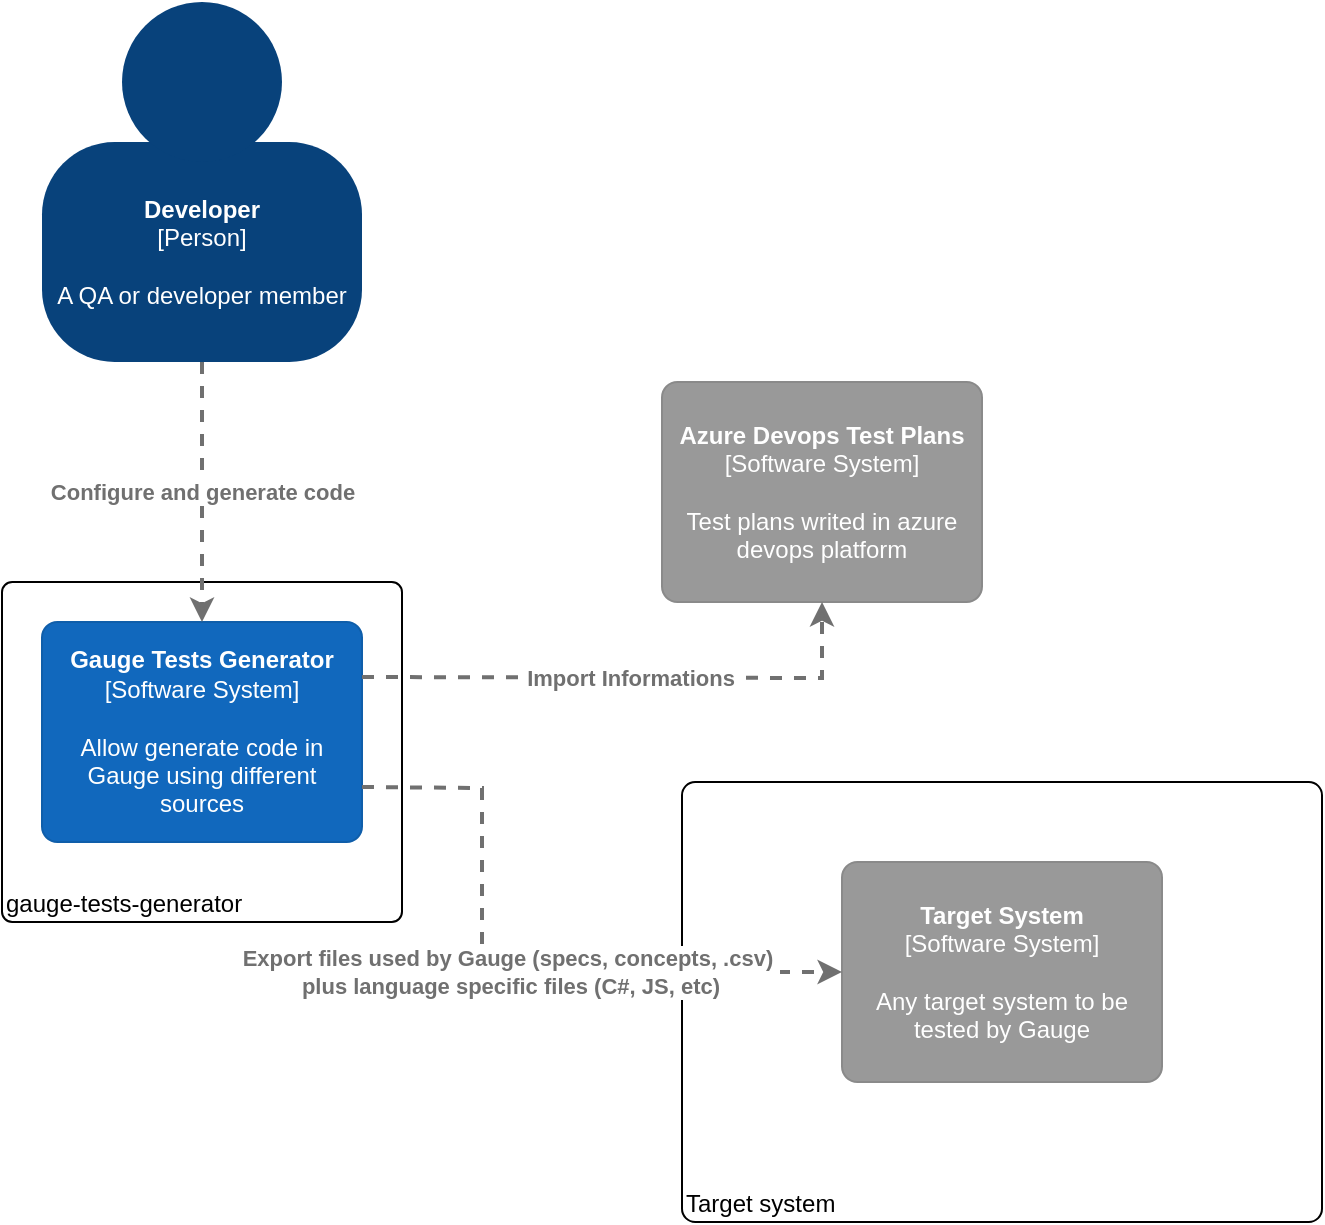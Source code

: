 <mxfile version="13.3.9" type="device" pages="3"><diagram id="hDyEOTjeybB2HIIGhRAr" name="System Context"><mxGraphModel dx="1278" dy="499" grid="1" gridSize="10" guides="1" tooltips="1" connect="1" arrows="1" fold="1" page="1" pageScale="1" pageWidth="827" pageHeight="1169" math="0" shadow="0"><root><mxCell id="0"/><mxCell id="1" parent="0"/><object label="&lt;div style=&quot;text-align: left&quot;&gt;gauge-tests-generator&lt;/div&gt;" placeholders="1" c4Name="name" c4Type="ExecutionEnvironment" c4Application="applicationAndVersion" id="KsjIWuBIRv4Vvost7LFg-5"><mxCell style="rounded=1;whiteSpace=wrap;html=1;labelBackgroundColor=none;fillColor=#ffffff;fontColor=#000000;align=left;arcSize=3;strokeColor=#000000;verticalAlign=bottom;" parent="1" vertex="1"><mxGeometry x="60" y="300" width="200" height="170" as="geometry"/><C4ExecutionEnvironment as="c4"/></mxCell></object><mxCell id="KsjIWuBIRv4Vvost7LFg-1" value="" style="group;rounded=0;labelBackgroundColor=none;fillColor=none;fontColor=#ffffff;align=center;html=1;" parent="1" vertex="1" connectable="0"><mxGeometry x="80" y="10" width="160" height="180" as="geometry"/><C4Person as="c4"/></mxCell><object label="&lt;b&gt;Developer&lt;/b&gt;&lt;br&gt;&lt;div&gt;[Person]&lt;/div&gt;&lt;div&gt;&lt;br&gt;&lt;/div&gt;&lt;div&gt;A QA or developer member&lt;/div&gt;" placeholders="1" c4Name="name" c4Type="body" c4Description="Description" id="KsjIWuBIRv4Vvost7LFg-2"><mxCell style="rounded=1;whiteSpace=wrap;html=1;labelBackgroundColor=none;fillColor=#08427b;fontColor=#ffffff;align=center;arcSize=33;strokeColor=3c7fc0;" parent="KsjIWuBIRv4Vvost7LFg-1" vertex="1"><mxGeometry y="70" width="160" height="110" as="geometry"/><C4Person as="c4"/></mxCell></object><mxCell id="KsjIWuBIRv4Vvost7LFg-3" value="" style="ellipse;whiteSpace=wrap;html=1;aspect=fixed;rounded=0;labelBackgroundColor=none;fillColor=#08427b;fontSize=12;fontColor=#ffffff;align=center;strokeColor=3c7fc0;" parent="KsjIWuBIRv4Vvost7LFg-1" vertex="1"><mxGeometry x="40" width="80" height="80" as="geometry"/><C4Person as="c4"/></mxCell><object label="&lt;b&gt;Gauge Tests Generator&lt;/b&gt;&lt;div&gt;[Software System]&lt;/div&gt;&lt;div&gt;&lt;br&gt;&lt;/div&gt;&lt;div&gt;Allow generate code in Gauge using different sources&lt;/div&gt;" placeholders="1" c4Name="name" c4Type="SoftwareSystem" c4Description="Description" link="data:page/id,WhW8HDQHXp4YxPPkKJjJ" id="KsjIWuBIRv4Vvost7LFg-4"><mxCell style="rounded=1;whiteSpace=wrap;html=1;labelBackgroundColor=none;fillColor=#1168bd;fontColor=#ffffff;align=center;arcSize=7;strokeColor=#0f5eaa;" parent="1" vertex="1"><mxGeometry x="80" y="320" width="160" height="110" as="geometry"/><C4SoftwareSystem as="c4"/></mxCell></object><object label="&lt;b&gt;Azure Devops Test Plans&lt;/b&gt;&lt;div&gt;[Software System]&lt;/div&gt;&lt;div&gt;&lt;br&gt;&lt;/div&gt;&lt;div&gt;Test plans writed in azure devops platform&lt;/div&gt;" placeholders="1" c4Name="name" c4Type="SoftwareSystemDependency" c4Description="Description" id="KsjIWuBIRv4Vvost7LFg-6"><mxCell style="rounded=1;whiteSpace=wrap;html=1;labelBackgroundColor=none;fillColor=#999999;fontColor=#ffffff;align=center;arcSize=7;strokeColor=#8a8a8a;" parent="1" vertex="1"><mxGeometry x="390" y="200" width="160" height="110" as="geometry"/><C4SoftwareSystemDependency as="c4"/></mxCell></object><object label="&lt;div style=&quot;text-align: left&quot;&gt;&lt;div style=&quot;text-align: center&quot;&gt;&lt;b&gt;Import Informations&lt;/b&gt;&lt;/div&gt;&lt;/div&gt;" c4Type="Relationship" c4Description="Description" c4Technology="technology" id="KsjIWuBIRv4Vvost7LFg-8"><mxCell style="edgeStyle=none;rounded=0;html=1;entryX=0.5;entryY=1;jettySize=auto;orthogonalLoop=1;strokeColor=#707070;strokeWidth=2;fontColor=#707070;jumpStyle=none;dashed=1;exitX=1;exitY=0.25;exitDx=0;exitDy=0;entryDx=0;entryDy=0;" parent="1" source="KsjIWuBIRv4Vvost7LFg-4" target="KsjIWuBIRv4Vvost7LFg-6" edge="1"><mxGeometry width="160" relative="1" as="geometry"><mxPoint x="330" y="360" as="sourcePoint"/><mxPoint x="490" y="360" as="targetPoint"/><Array as="points"><mxPoint x="470" y="348"/></Array></mxGeometry><C4Relationship as="c4"/></mxCell></object><object label="&lt;div style=&quot;text-align: left&quot;&gt;&lt;div style=&quot;text-align: center&quot;&gt;&lt;b&gt;Configure and generate code&lt;/b&gt;&lt;/div&gt;&lt;/div&gt;" c4Type="Relationship" c4Description="Description" c4Technology="technology" id="KsjIWuBIRv4Vvost7LFg-9"><mxCell style="edgeStyle=none;rounded=0;html=1;entryX=0.5;entryY=0;jettySize=auto;orthogonalLoop=1;strokeColor=#707070;strokeWidth=2;fontColor=#707070;jumpStyle=none;dashed=1;exitX=0.5;exitY=1;exitDx=0;exitDy=0;entryDx=0;entryDy=0;" parent="1" source="KsjIWuBIRv4Vvost7LFg-2" target="KsjIWuBIRv4Vvost7LFg-4" edge="1"><mxGeometry width="160" relative="1" as="geometry"><mxPoint x="330" y="260" as="sourcePoint"/><mxPoint x="490" y="260" as="targetPoint"/></mxGeometry><C4Relationship as="c4"/></mxCell></object><object label="&lt;div style=&quot;text-align: left&quot;&gt;Target system&lt;/div&gt;" placeholders="1" c4Name="name" c4Type="ExecutionEnvironment" c4Application="applicationAndVersion" id="KsjIWuBIRv4Vvost7LFg-10"><mxCell style="rounded=1;whiteSpace=wrap;html=1;labelBackgroundColor=none;fillColor=#ffffff;fontColor=#000000;align=left;arcSize=3;strokeColor=#000000;verticalAlign=bottom;" parent="1" vertex="1"><mxGeometry x="400" y="400" width="320" height="220" as="geometry"/><C4ExecutionEnvironment as="c4"/></mxCell></object><object label="&lt;b&gt;Target System&lt;/b&gt;&lt;div&gt;[Software System]&lt;/div&gt;&lt;div&gt;&lt;br&gt;&lt;/div&gt;&lt;div&gt;Any target system to be tested by Gauge&lt;/div&gt;" placeholders="1" c4Name="name" c4Type="SoftwareSystemDependency" c4Description="Description" id="KsjIWuBIRv4Vvost7LFg-11"><mxCell style="rounded=1;whiteSpace=wrap;html=1;labelBackgroundColor=none;fillColor=#999999;fontColor=#ffffff;align=center;arcSize=7;strokeColor=#8a8a8a;" parent="1" vertex="1"><mxGeometry x="480" y="440" width="160" height="110" as="geometry"/><C4SoftwareSystemDependency as="c4"/></mxCell></object><object label="&lt;div style=&quot;text-align: left&quot;&gt;&lt;div style=&quot;text-align: center&quot;&gt;&lt;b&gt;Export files used by Gauge (specs, concepts, .csv)&amp;nbsp;&lt;/b&gt;&lt;/div&gt;&lt;div style=&quot;text-align: center&quot;&gt;&lt;b&gt;plus language specific files (C#, JS, etc)&lt;/b&gt;&lt;/div&gt;&lt;/div&gt;" c4Type="Relationship" c4Description="Description" c4Technology="technology" id="KsjIWuBIRv4Vvost7LFg-12"><mxCell style="edgeStyle=none;rounded=0;html=1;entryX=0;entryY=0.5;jettySize=auto;orthogonalLoop=1;strokeColor=#707070;strokeWidth=2;fontColor=#707070;jumpStyle=none;dashed=1;exitX=1;exitY=0.75;exitDx=0;exitDy=0;entryDx=0;entryDy=0;" parent="1" source="KsjIWuBIRv4Vvost7LFg-4" target="KsjIWuBIRv4Vvost7LFg-11" edge="1"><mxGeometry width="160" relative="1" as="geometry"><mxPoint x="330" y="380" as="sourcePoint"/><mxPoint x="490" y="380" as="targetPoint"/><Array as="points"><mxPoint x="300" y="403"/><mxPoint x="300" y="495"/></Array></mxGeometry><C4Relationship as="c4"/></mxCell></object></root></mxGraphModel></diagram><diagram id="WhW8HDQHXp4YxPPkKJjJ" name="Container"><mxGraphModel dx="1278" dy="499" grid="1" gridSize="10" guides="1" tooltips="1" connect="1" arrows="1" fold="1" page="1" pageScale="1" pageWidth="827" pageHeight="1169" math="0" shadow="0"><root><mxCell id="qZZrY9e_Sf58IhuRVWQO-0"/><mxCell id="qZZrY9e_Sf58IhuRVWQO-1" parent="qZZrY9e_Sf58IhuRVWQO-0"/><object label="&lt;div style=&quot;text-align: left&quot;&gt;gauge-tests-generator&lt;/div&gt;" placeholders="1" c4Name="name" c4Type="ExecutionEnvironment" c4Application="applicationAndVersion" id="qZZrY9e_Sf58IhuRVWQO-2"><mxCell style="rounded=1;whiteSpace=wrap;html=1;labelBackgroundColor=none;fillColor=#ffffff;fontColor=#000000;align=left;arcSize=3;strokeColor=#000000;verticalAlign=bottom;" vertex="1" parent="qZZrY9e_Sf58IhuRVWQO-1"><mxGeometry x="20" y="300" width="570" height="370" as="geometry"/><C4ExecutionEnvironment as="c4"/></mxCell></object><mxCell id="qZZrY9e_Sf58IhuRVWQO-3" value="" style="group;rounded=0;labelBackgroundColor=none;fillColor=none;fontColor=#ffffff;align=center;html=1;" vertex="1" connectable="0" parent="qZZrY9e_Sf58IhuRVWQO-1"><mxGeometry x="254" y="20" width="160" height="180" as="geometry"/><C4Person as="c4"/></mxCell><object label="&lt;b&gt;Developer&lt;/b&gt;&lt;br&gt;&lt;div&gt;[Person]&lt;/div&gt;&lt;div&gt;&lt;br&gt;&lt;/div&gt;&lt;div&gt;A QA or developer member&lt;/div&gt;" placeholders="1" c4Name="name" c4Type="body" c4Description="Description" id="qZZrY9e_Sf58IhuRVWQO-4"><mxCell style="rounded=1;whiteSpace=wrap;html=1;labelBackgroundColor=none;fillColor=#08427b;fontColor=#ffffff;align=center;arcSize=33;strokeColor=3c7fc0;" vertex="1" parent="qZZrY9e_Sf58IhuRVWQO-3"><mxGeometry y="70" width="160" height="110" as="geometry"/><C4Person as="c4"/></mxCell></object><mxCell id="qZZrY9e_Sf58IhuRVWQO-5" value="" style="ellipse;whiteSpace=wrap;html=1;aspect=fixed;rounded=0;labelBackgroundColor=none;fillColor=#08427b;fontSize=12;fontColor=#ffffff;align=center;strokeColor=3c7fc0;" vertex="1" parent="qZZrY9e_Sf58IhuRVWQO-3"><mxGeometry x="40" width="80" height="80" as="geometry"/><C4Person as="c4"/></mxCell><object label="&lt;b&gt;Azure Devops Test Plans&lt;/b&gt;&lt;div&gt;[Software System]&lt;/div&gt;&lt;div&gt;&lt;br&gt;&lt;/div&gt;&lt;div&gt;Test plans writed in azure devops platform&lt;/div&gt;" placeholders="1" c4Name="name" c4Type="SoftwareSystemDependency" c4Description="Description" id="qZZrY9e_Sf58IhuRVWQO-6"><mxCell style="rounded=1;whiteSpace=wrap;html=1;labelBackgroundColor=none;fillColor=#999999;fontColor=#ffffff;align=center;arcSize=7;strokeColor=#8a8a8a;" vertex="1" parent="qZZrY9e_Sf58IhuRVWQO-1"><mxGeometry x="650.8" y="400" width="160" height="110" as="geometry"/><C4SoftwareSystemDependency as="c4"/></mxCell></object><object label="&lt;div style=&quot;text-align: left&quot;&gt;&lt;div style=&quot;text-align: center&quot;&gt;&lt;b&gt;Imports Informations&lt;/b&gt;&lt;/div&gt;&lt;/div&gt;" c4Type="Relationship" c4Description="Description" c4Technology="technology" id="qZZrY9e_Sf58IhuRVWQO-7"><mxCell style="edgeStyle=none;rounded=0;html=1;entryX=0.5;entryY=1;jettySize=auto;orthogonalLoop=1;strokeColor=#707070;strokeWidth=2;fontColor=#707070;jumpStyle=none;dashed=1;exitX=1;exitY=0.25;exitDx=0;exitDy=0;entryDx=0;entryDy=0;" edge="1" parent="qZZrY9e_Sf58IhuRVWQO-1" source="qZZrY9e_Sf58IhuRVWQO-14" target="qZZrY9e_Sf58IhuRVWQO-6"><mxGeometry width="160" relative="1" as="geometry"><mxPoint x="414.0" y="548.37" as="sourcePoint"/><mxPoint x="490.8" y="550" as="targetPoint"/><Array as="points"><mxPoint x="730.8" y="548"/></Array></mxGeometry><C4Relationship as="c4"/></mxCell></object><object label="&lt;div style=&quot;text-align: left&quot;&gt;&lt;div style=&quot;text-align: center&quot;&gt;&lt;b&gt;Configures and generates code&lt;/b&gt;&lt;/div&gt;&lt;/div&gt;" c4Type="Relationship" c4Description="Description" c4Technology="technology" id="qZZrY9e_Sf58IhuRVWQO-8"><mxCell style="edgeStyle=none;rounded=0;html=1;entryX=0.5;entryY=0;jettySize=auto;orthogonalLoop=1;strokeColor=#707070;strokeWidth=2;fontColor=#707070;jumpStyle=none;dashed=1;exitX=0.5;exitY=1;exitDx=0;exitDy=0;entryDx=0;entryDy=0;" edge="1" parent="qZZrY9e_Sf58IhuRVWQO-1" source="qZZrY9e_Sf58IhuRVWQO-4" target="qZZrY9e_Sf58IhuRVWQO-13"><mxGeometry width="160" relative="1" as="geometry"><mxPoint x="504" y="270" as="sourcePoint"/><mxPoint x="334" y="330" as="targetPoint"/></mxGeometry><C4Relationship as="c4"/></mxCell></object><object label="&lt;div style=&quot;text-align: left&quot;&gt;Target system&lt;/div&gt;" placeholders="1" c4Name="name" c4Type="ExecutionEnvironment" c4Application="applicationAndVersion" id="qZZrY9e_Sf58IhuRVWQO-9"><mxCell style="rounded=1;whiteSpace=wrap;html=1;labelBackgroundColor=none;fillColor=#ffffff;fontColor=#000000;align=left;arcSize=3;strokeColor=#000000;verticalAlign=bottom;" vertex="1" parent="qZZrY9e_Sf58IhuRVWQO-1"><mxGeometry x="610.8" y="600" width="210" height="150" as="geometry"/><C4ExecutionEnvironment as="c4"/></mxCell></object><object label="&lt;b&gt;Target System&lt;/b&gt;&lt;div&gt;[Software System]&lt;/div&gt;&lt;div&gt;&lt;br&gt;&lt;/div&gt;&lt;div&gt;Any target system to be tested by Gauge&lt;/div&gt;" placeholders="1" c4Name="name" c4Type="SoftwareSystemDependency" c4Description="Description" id="qZZrY9e_Sf58IhuRVWQO-10"><mxCell style="rounded=1;whiteSpace=wrap;html=1;labelBackgroundColor=none;fillColor=#999999;fontColor=#ffffff;align=center;arcSize=7;strokeColor=#8a8a8a;" vertex="1" parent="qZZrY9e_Sf58IhuRVWQO-1"><mxGeometry x="650.8" y="620" width="160" height="110" as="geometry"/><C4SoftwareSystemDependency as="c4"/></mxCell></object><object label="&lt;div style=&quot;text-align: left&quot;&gt;&lt;div style=&quot;text-align: center&quot;&gt;&lt;b&gt;Exports files used by Gauge (specs, concepts, .csv)&amp;nbsp;&lt;/b&gt;&lt;/div&gt;&lt;div style=&quot;text-align: center&quot;&gt;&lt;b&gt;plus language specific files (C#, JS, etc)&lt;/b&gt;&lt;/div&gt;&lt;/div&gt;" c4Type="Relationship" c4Description="Description" c4Technology="technology" id="qZZrY9e_Sf58IhuRVWQO-11"><mxCell style="edgeStyle=none;rounded=0;html=1;entryX=0;entryY=0.5;jettySize=auto;orthogonalLoop=1;strokeColor=#707070;strokeWidth=2;fontColor=#707070;jumpStyle=none;dashed=1;exitX=1;exitY=0.75;exitDx=0;exitDy=0;entryDx=0;entryDy=0;" edge="1" parent="qZZrY9e_Sf58IhuRVWQO-1" source="qZZrY9e_Sf58IhuRVWQO-14" target="qZZrY9e_Sf58IhuRVWQO-10"><mxGeometry width="160" relative="1" as="geometry"><mxPoint x="414.8" y="585" as="sourcePoint"/><mxPoint x="490.8" y="570" as="targetPoint"/><Array as="points"><mxPoint x="481" y="603"/><mxPoint x="480.8" y="675"/></Array></mxGeometry><C4Relationship as="c4"/></mxCell></object><object label="&lt;span&gt;&lt;b&gt;Templates&lt;/b&gt;&lt;/span&gt;&lt;div&gt;[Container:&amp;nbsp;&lt;span&gt;text files&lt;/span&gt;&lt;span&gt;]&lt;/span&gt;&lt;/div&gt;&lt;div&gt;&lt;br&gt;&lt;/div&gt;&lt;div&gt;Templates containing code snippets to replace with data&lt;/div&gt;" placeholders="1" c4Name="name" c4Type="Container" c4Technology="technology" c4Description="Description" id="qZZrY9e_Sf58IhuRVWQO-12"><mxCell style="rounded=1;whiteSpace=wrap;html=1;labelBackgroundColor=none;fillColor=#438dd5;fontColor=#ffffff;align=center;arcSize=6;strokeColor=#3c7fc0;" vertex="1" parent="qZZrY9e_Sf58IhuRVWQO-1"><mxGeometry x="40" y="520" width="160" height="110" as="geometry"/><C4Container as="c4"/></mxCell></object><object label="&lt;span&gt;&lt;b&gt;Console App&lt;/b&gt;&lt;/span&gt;&lt;div&gt;[Container: C# - .net core&lt;span&gt;]&lt;/span&gt;&lt;/div&gt;&lt;div&gt;&lt;br&gt;&lt;/div&gt;&lt;div&gt;Provides all control under code generation&lt;/div&gt;" placeholders="1" c4Name="name" c4Type="Container" c4Technology="technology" c4Description="Description" id="qZZrY9e_Sf58IhuRVWQO-13"><mxCell style="rounded=1;whiteSpace=wrap;html=1;labelBackgroundColor=none;fillColor=#438dd5;fontColor=#ffffff;align=center;arcSize=6;strokeColor=#3c7fc0;" vertex="1" parent="qZZrY9e_Sf58IhuRVWQO-1"><mxGeometry x="254" y="340" width="160" height="110" as="geometry"/><C4Container as="c4"/></mxCell></object><object label="&lt;span&gt;&lt;b&gt;Core&lt;/b&gt;&lt;/span&gt;&lt;div&gt;[Container:&amp;nbsp;&lt;span&gt;C# - .net standard&lt;/span&gt;&lt;span&gt;]&lt;/span&gt;&lt;/div&gt;&lt;div&gt;&lt;br&gt;&lt;/div&gt;&lt;div&gt;System business rules&lt;/div&gt;" placeholders="1" c4Name="name" c4Type="Container" c4Technology="technology" c4Description="Description" link="data:page/id,ZhjhsMnnzeLUZexIrJtF" id="qZZrY9e_Sf58IhuRVWQO-14"><mxCell style="rounded=1;whiteSpace=wrap;html=1;labelBackgroundColor=none;fillColor=#438dd5;fontColor=#ffffff;align=center;arcSize=6;strokeColor=#3c7fc0;" vertex="1" parent="qZZrY9e_Sf58IhuRVWQO-1"><mxGeometry x="290" y="520" width="160" height="110" as="geometry"/><C4Container as="c4"/></mxCell></object><object label="&lt;span&gt;&lt;b&gt;Configuration&lt;/b&gt;&lt;/span&gt;&lt;div&gt;[Container:&amp;nbsp;&lt;span&gt;json&lt;/span&gt;&lt;span&gt;]&lt;/span&gt;&lt;/div&gt;&lt;div&gt;&lt;br&gt;&lt;/div&gt;&lt;div&gt;Configure test generation by system&lt;/div&gt;" placeholders="1" c4Name="name" c4Type="Container" c4Technology="technology" c4Description="Description" id="qZZrY9e_Sf58IhuRVWQO-15"><mxCell style="rounded=1;whiteSpace=wrap;html=1;labelBackgroundColor=none;fillColor=#438dd5;fontColor=#ffffff;align=center;arcSize=6;strokeColor=#3c7fc0;" vertex="1" parent="qZZrY9e_Sf58IhuRVWQO-1"><mxGeometry x="50" y="330" width="160" height="110" as="geometry"/><C4Container as="c4"/></mxCell></object><object label="&lt;div style=&quot;text-align: left&quot;&gt;&lt;div style=&quot;text-align: center&quot;&gt;&lt;b&gt;Configures&lt;/b&gt;&lt;/div&gt;&lt;/div&gt;" c4Type="Relationship" c4Description="Description" c4Technology="technology" id="qZZrY9e_Sf58IhuRVWQO-16"><mxCell style="edgeStyle=none;rounded=0;html=1;entryX=0.5;entryY=0;jettySize=auto;orthogonalLoop=1;strokeColor=#707070;strokeWidth=2;fontColor=#707070;jumpStyle=none;dashed=1;exitX=0.25;exitY=1;exitDx=0;exitDy=0;entryDx=0;entryDy=0;" edge="1" parent="qZZrY9e_Sf58IhuRVWQO-1" source="qZZrY9e_Sf58IhuRVWQO-4" target="qZZrY9e_Sf58IhuRVWQO-15"><mxGeometry width="160" relative="1" as="geometry"><mxPoint x="94" y="240" as="sourcePoint"/><mxPoint x="254" y="240" as="targetPoint"/></mxGeometry><C4Relationship as="c4"/></mxCell></object><object label="&lt;div style=&quot;text-align: left&quot;&gt;&lt;div style=&quot;text-align: center&quot;&gt;&lt;b&gt;Calls directly&lt;/b&gt;&lt;/div&gt;&lt;/div&gt;" c4Type="Relationship" c4Description="Description" c4Technology="technology" id="qZZrY9e_Sf58IhuRVWQO-17"><mxCell style="edgeStyle=none;rounded=0;html=1;entryX=0.25;entryY=0;jettySize=auto;orthogonalLoop=1;strokeColor=#707070;strokeWidth=2;fontColor=#707070;jumpStyle=none;dashed=1;exitX=0.5;exitY=1;exitDx=0;exitDy=0;entryDx=0;entryDy=0;" edge="1" parent="qZZrY9e_Sf58IhuRVWQO-1" source="qZZrY9e_Sf58IhuRVWQO-13" target="qZZrY9e_Sf58IhuRVWQO-14"><mxGeometry width="160" relative="1" as="geometry"><mxPoint x="250" y="730" as="sourcePoint"/><mxPoint x="410" y="730" as="targetPoint"/></mxGeometry><C4Relationship as="c4"/></mxCell></object><object label="&lt;div style=&quot;text-align: left&quot;&gt;&lt;div style=&quot;text-align: center&quot;&gt;&lt;b&gt;Reads from&amp;nbsp;&lt;/b&gt;&lt;/div&gt;&lt;div style=&quot;text-align: center&quot;&gt;&lt;b&gt;and writes to&lt;/b&gt;&lt;/div&gt;&lt;/div&gt;" c4Type="Relationship" c4Description="Description" c4Technology="technology" id="qZZrY9e_Sf58IhuRVWQO-18"><mxCell style="edgeStyle=none;rounded=0;html=1;entryX=0.75;entryY=1;jettySize=auto;orthogonalLoop=1;strokeColor=#707070;strokeWidth=2;fontColor=#707070;jumpStyle=none;dashed=1;entryDx=0;entryDy=0;exitX=0;exitY=0;exitDx=0;exitDy=0;" edge="1" parent="qZZrY9e_Sf58IhuRVWQO-1" source="qZZrY9e_Sf58IhuRVWQO-14" target="qZZrY9e_Sf58IhuRVWQO-15"><mxGeometry width="160" relative="1" as="geometry"><mxPoint x="80" y="470" as="sourcePoint"/><mxPoint x="240" y="470" as="targetPoint"/><Array as="points"><mxPoint x="210" y="470"/></Array></mxGeometry><C4Relationship as="c4"/></mxCell></object><object label="&lt;div style=&quot;text-align: left&quot;&gt;&lt;div style=&quot;text-align: center&quot;&gt;&lt;b&gt;Reads from&lt;/b&gt;&lt;/div&gt;&lt;/div&gt;" c4Type="Relationship" c4Description="Description" c4Technology="technology" id="qZZrY9e_Sf58IhuRVWQO-19"><mxCell style="edgeStyle=none;rounded=0;html=1;entryX=1;entryY=0.5;jettySize=auto;orthogonalLoop=1;strokeColor=#707070;strokeWidth=2;fontColor=#707070;jumpStyle=none;dashed=1;exitX=0;exitY=0.5;exitDx=0;exitDy=0;entryDx=0;entryDy=0;" edge="1" parent="qZZrY9e_Sf58IhuRVWQO-1" source="qZZrY9e_Sf58IhuRVWQO-14" target="qZZrY9e_Sf58IhuRVWQO-12"><mxGeometry width="160" relative="1" as="geometry"><mxPoint x="330" y="480" as="sourcePoint"/><mxPoint x="490" y="480" as="targetPoint"/></mxGeometry><C4Relationship as="c4"/></mxCell></object></root></mxGraphModel></diagram><diagram id="ZhjhsMnnzeLUZexIrJtF" name="Component - Core"><mxGraphModel dx="1504" dy="587" grid="1" gridSize="10" guides="1" tooltips="1" connect="1" arrows="1" fold="1" page="1" pageScale="1" pageWidth="827" pageHeight="1169" math="0" shadow="0"><root><mxCell id="T3duKazehLrMLCRC3yg5-0"/><mxCell id="T3duKazehLrMLCRC3yg5-1" parent="T3duKazehLrMLCRC3yg5-0"/><object label="&lt;div style=&quot;text-align: left&quot;&gt;GaugeTestsGenerator.Core&lt;/div&gt;" placeholders="1" c4Name="name" c4Type="ExecutionEnvironment" c4Application="applicationAndVersion" id="uaR9O1aMT0ama1li2L8J-1"><mxCell style="rounded=1;whiteSpace=wrap;html=1;labelBackgroundColor=none;fillColor=#ffffff;fontColor=#000000;align=left;arcSize=3;strokeColor=#000000;verticalAlign=bottom;" vertex="1" parent="T3duKazehLrMLCRC3yg5-1"><mxGeometry x="20" y="30" width="800" height="530" as="geometry"/><C4ExecutionEnvironment as="c4"/></mxCell></object><object label="&lt;div style=&quot;text-align: left&quot;&gt;GaugeTestsGenerator.Azure&lt;br&gt;&lt;/div&gt;" placeholders="1" c4Name="name" c4Type="ExecutionEnvironment" c4Application="applicationAndVersion" id="uaR9O1aMT0ama1li2L8J-3"><mxCell style="rounded=1;whiteSpace=wrap;html=1;labelBackgroundColor=none;fillColor=#ffffff;fontColor=#000000;align=left;arcSize=3;strokeColor=#000000;verticalAlign=bottom;" vertex="1" parent="T3duKazehLrMLCRC3yg5-1"><mxGeometry x="850" y="30" width="200" height="170" as="geometry"/><C4ExecutionEnvironment as="c4"/></mxCell></object><object label="&lt;b&gt;GaugeTestsGenerator.Azure&lt;br&gt;&amp;nbsp;Component&lt;br&gt;&lt;/b&gt;&lt;div&gt;[Component:&amp;nbsp;&lt;span&gt;C#&lt;/span&gt;&lt;span&gt;]&lt;/span&gt;&lt;/div&gt;&lt;div&gt;&lt;br&gt;&lt;/div&gt;&lt;div&gt;Azure integrations to import data&lt;/div&gt;" placeholders="1" c4Name="name" c4Type="Component" c4Technology="technology" c4Description="Description" id="uaR9O1aMT0ama1li2L8J-4"><mxCell style="rounded=1;whiteSpace=wrap;html=1;labelBackgroundColor=none;fillColor=#85bbf0;fontColor=#000000;align=center;arcSize=7;strokeColor=#78a8d8;" vertex="1" parent="T3duKazehLrMLCRC3yg5-1"><mxGeometry x="870" y="60" width="160" height="110" as="geometry"/><C4Component as="c4"/></mxCell></object><object label="&lt;span&gt;&lt;b&gt;IDataProvider&lt;/b&gt;&lt;/span&gt;&lt;div&gt;[Component:&amp;nbsp;&lt;span&gt;C#&lt;/span&gt;&lt;span&gt;]&lt;/span&gt;&lt;/div&gt;&lt;div&gt;&lt;br&gt;&lt;/div&gt;&lt;div&gt;Data provider component&lt;/div&gt;" placeholders="1" c4Name="name" c4Type="Component" c4Technology="technology" c4Description="Description" id="VO5WelI3bRp3CJZolc98-0"><mxCell style="rounded=1;whiteSpace=wrap;html=1;labelBackgroundColor=none;fillColor=#85bbf0;fontColor=#000000;align=center;arcSize=7;strokeColor=#78a8d8;" vertex="1" parent="T3duKazehLrMLCRC3yg5-1"><mxGeometry x="610" y="60" width="160" height="110" as="geometry"/><C4Component as="c4"/></mxCell></object><object label="&lt;div style=&quot;text-align: left&quot;&gt;&lt;div style=&quot;text-align: center&quot;&gt;&lt;b&gt;Extends&lt;/b&gt;&lt;/div&gt;&lt;/div&gt;" c4Type="Relationship" c4Description="Description" c4Technology="technology" id="a99yoC5SW5o41-hLCiXt-0"><mxCell style="edgeStyle=none;rounded=0;html=1;entryX=1;entryY=0.5;jettySize=auto;orthogonalLoop=1;strokeColor=#707070;strokeWidth=2;fontColor=#707070;jumpStyle=none;dashed=1;exitX=0;exitY=0.5;exitDx=0;exitDy=0;entryDx=0;entryDy=0;" edge="1" parent="T3duKazehLrMLCRC3yg5-1" source="uaR9O1aMT0ama1li2L8J-4" target="VO5WelI3bRp3CJZolc98-0"><mxGeometry width="160" relative="1" as="geometry"><mxPoint x="490" y="290" as="sourcePoint"/><mxPoint x="650" y="290" as="targetPoint"/></mxGeometry><C4Relationship as="c4"/></mxCell></object><object label="&lt;span&gt;&lt;b&gt;Model&lt;/b&gt;&lt;/span&gt;&lt;div&gt;[Component:&amp;nbsp;&lt;span&gt;C#&lt;/span&gt;&lt;span&gt;]&lt;/span&gt;&lt;/div&gt;&lt;div&gt;&lt;br&gt;&lt;/div&gt;&lt;div&gt;Suite, TestPlan, TestCase, Shared Steps&lt;/div&gt;" placeholders="1" c4Name="name" c4Type="Component" c4Technology="technology" c4Description="Description" id="a99yoC5SW5o41-hLCiXt-1"><mxCell style="rounded=1;whiteSpace=wrap;html=1;labelBackgroundColor=none;fillColor=#85bbf0;fontColor=#000000;align=center;arcSize=7;strokeColor=#78a8d8;" vertex="1" parent="T3duKazehLrMLCRC3yg5-1"><mxGeometry x="380" y="170" width="160" height="110" as="geometry"/><C4Component as="c4"/></mxCell></object><object label="&lt;span&gt;&lt;b&gt;GenerationEngine&lt;/b&gt;&lt;/span&gt;&lt;div&gt;[Component:&amp;nbsp;&lt;span&gt;C#&lt;/span&gt;&lt;span&gt;]&lt;/span&gt;&lt;/div&gt;&lt;div&gt;&lt;br&gt;&lt;/div&gt;&lt;div&gt;Description&lt;/div&gt;" placeholders="1" c4Name="name" c4Type="Component" c4Technology="technology" c4Description="Description" id="a99yoC5SW5o41-hLCiXt-2"><mxCell style="rounded=1;whiteSpace=wrap;html=1;labelBackgroundColor=none;fillColor=#85bbf0;fontColor=#000000;align=center;arcSize=7;strokeColor=#78a8d8;" vertex="1" parent="T3duKazehLrMLCRC3yg5-1"><mxGeometry x="100" y="60" width="160" height="110" as="geometry"/><C4Component as="c4"/></mxCell></object><object label="&lt;div style=&quot;text-align: left&quot;&gt;&lt;div style=&quot;text-align: center&quot;&gt;&lt;b&gt;Get Tests Information&lt;/b&gt;&lt;/div&gt;&lt;/div&gt;" c4Type="Relationship" c4Description="Description" c4Technology="technology" id="a99yoC5SW5o41-hLCiXt-3"><mxCell style="edgeStyle=none;rounded=0;html=1;entryX=0;entryY=0.25;jettySize=auto;orthogonalLoop=1;strokeColor=#707070;strokeWidth=2;fontColor=#707070;jumpStyle=none;dashed=1;entryDx=0;entryDy=0;exitX=1;exitY=0.25;exitDx=0;exitDy=0;" edge="1" parent="T3duKazehLrMLCRC3yg5-1" source="a99yoC5SW5o41-hLCiXt-2" target="VO5WelI3bRp3CJZolc98-0"><mxGeometry width="160" relative="1" as="geometry"><mxPoint x="230" y="260" as="sourcePoint"/><mxPoint x="390" y="260" as="targetPoint"/></mxGeometry><C4Relationship as="c4"/></mxCell></object><object label="&lt;div style=&quot;text-align: left&quot;&gt;&lt;div style=&quot;text-align: center&quot;&gt;&lt;b&gt;Fills&lt;/b&gt;&lt;/div&gt;&lt;/div&gt;" c4Type="Relationship" c4Description="Description" c4Technology="technology" id="a99yoC5SW5o41-hLCiXt-4"><mxCell style="edgeStyle=none;rounded=0;html=1;entryX=1;entryY=0.25;jettySize=auto;orthogonalLoop=1;strokeColor=#707070;strokeWidth=2;fontColor=#707070;jumpStyle=none;dashed=1;entryDx=0;entryDy=0;exitX=0;exitY=0.5;exitDx=0;exitDy=0;" edge="1" parent="T3duKazehLrMLCRC3yg5-1" source="VO5WelI3bRp3CJZolc98-0" target="a99yoC5SW5o41-hLCiXt-1"><mxGeometry width="160" relative="1" as="geometry"><mxPoint x="490" y="290" as="sourcePoint"/><mxPoint x="650" y="290" as="targetPoint"/></mxGeometry><C4Relationship as="c4"/></mxCell></object><object label="&lt;div style=&quot;text-align: left&quot;&gt;&lt;div style=&quot;text-align: center&quot;&gt;&lt;b&gt;Uses&lt;/b&gt;&lt;/div&gt;&lt;/div&gt;" c4Type="Relationship" c4Description="Description" c4Technology="technology" id="a99yoC5SW5o41-hLCiXt-5"><mxCell style="edgeStyle=none;rounded=0;html=1;entryX=0;entryY=0.25;jettySize=auto;orthogonalLoop=1;strokeColor=#707070;strokeWidth=2;fontColor=#707070;jumpStyle=none;dashed=1;entryDx=0;entryDy=0;exitX=1;exitY=0.5;exitDx=0;exitDy=0;" edge="1" parent="T3duKazehLrMLCRC3yg5-1" source="a99yoC5SW5o41-hLCiXt-2" target="a99yoC5SW5o41-hLCiXt-1"><mxGeometry width="160" relative="1" as="geometry"><mxPoint x="270" y="97.5" as="sourcePoint"/><mxPoint x="620" y="97.5" as="targetPoint"/></mxGeometry><C4Relationship as="c4"/></mxCell></object><object label="&lt;span&gt;&lt;b&gt;ITestFrameworkParser&lt;/b&gt;&lt;/span&gt;&lt;div&gt;[Component:&amp;nbsp;&lt;span&gt;C#&lt;/span&gt;&lt;span&gt;]&lt;/span&gt;&lt;/div&gt;&lt;div&gt;&lt;br&gt;&lt;/div&gt;&lt;div&gt;Resposible to format artifacts&lt;/div&gt;" placeholders="1" c4Name="name" c4Type="Component" c4Technology="technology" c4Description="Description" id="a99yoC5SW5o41-hLCiXt-6"><mxCell style="rounded=1;whiteSpace=wrap;html=1;labelBackgroundColor=none;fillColor=#85bbf0;fontColor=#000000;align=center;arcSize=7;strokeColor=#78a8d8;" vertex="1" parent="T3duKazehLrMLCRC3yg5-1"><mxGeometry x="610" y="290" width="160" height="110" as="geometry"/><C4Component as="c4"/></mxCell></object><object label="&lt;div style=&quot;text-align: left&quot;&gt;&lt;div style=&quot;text-align: center&quot;&gt;&lt;b&gt;Formats generation engine&lt;/b&gt;&lt;/div&gt;&lt;/div&gt;" c4Type="Relationship" c4Description="Description" c4Technology="technology" id="a99yoC5SW5o41-hLCiXt-8"><mxCell style="edgeStyle=none;rounded=0;html=1;entryX=0;entryY=0.5;jettySize=auto;orthogonalLoop=1;strokeColor=#707070;strokeWidth=2;fontColor=#707070;jumpStyle=none;dashed=1;exitX=0.75;exitY=1;exitDx=0;exitDy=0;entryDx=0;entryDy=0;" edge="1" parent="T3duKazehLrMLCRC3yg5-1" source="a99yoC5SW5o41-hLCiXt-2" target="a99yoC5SW5o41-hLCiXt-6"><mxGeometry width="160" relative="1" as="geometry"><mxPoint x="210" y="330" as="sourcePoint"/><mxPoint x="370" y="330" as="targetPoint"/><Array as="points"><mxPoint x="220" y="345"/></Array></mxGeometry><C4Relationship as="c4"/></mxCell></object><object label="&lt;div style=&quot;text-align: left&quot;&gt;&lt;div style=&quot;text-align: center&quot;&gt;&lt;b&gt;Uses&lt;/b&gt;&lt;/div&gt;&lt;/div&gt;" c4Type="Relationship" c4Description="Description" c4Technology="technology" id="a99yoC5SW5o41-hLCiXt-9"><mxCell style="edgeStyle=none;rounded=0;html=1;entryX=0.75;entryY=1;jettySize=auto;orthogonalLoop=1;strokeColor=#707070;strokeWidth=2;fontColor=#707070;jumpStyle=none;dashed=1;entryDx=0;entryDy=0;exitX=0;exitY=0.25;exitDx=0;exitDy=0;" edge="1" parent="T3duKazehLrMLCRC3yg5-1" source="a99yoC5SW5o41-hLCiXt-6" target="a99yoC5SW5o41-hLCiXt-1"><mxGeometry width="160" relative="1" as="geometry"><mxPoint x="350" y="290" as="sourcePoint"/><mxPoint x="510" y="290" as="targetPoint"/></mxGeometry><C4Relationship as="c4"/></mxCell></object><object label="&lt;b&gt;GenerationContext&lt;/b&gt;&lt;br&gt;&lt;div&gt;[Component:&amp;nbsp;&lt;span&gt;C#&lt;/span&gt;&lt;span&gt;]&lt;/span&gt;&lt;/div&gt;&lt;div&gt;&lt;br&gt;&lt;/div&gt;&lt;div&gt;Description&lt;/div&gt;" placeholders="1" c4Name="name" c4Type="Component" c4Technology="technology" c4Description="Description" id="a99yoC5SW5o41-hLCiXt-10"><mxCell style="rounded=1;whiteSpace=wrap;html=1;labelBackgroundColor=none;fillColor=#85bbf0;fontColor=#000000;align=center;arcSize=7;strokeColor=#78a8d8;" vertex="1" parent="T3duKazehLrMLCRC3yg5-1"><mxGeometry x="60" y="380" width="160" height="110" as="geometry"/><C4Component as="c4"/></mxCell></object><object label="&lt;div style=&quot;text-align: left&quot;&gt;&lt;div style=&quot;text-align: center&quot;&gt;&lt;b&gt;Store Relevant Data&lt;/b&gt;&lt;/div&gt;&lt;/div&gt;" c4Type="Relationship" c4Description="Description" c4Technology="technology" id="a99yoC5SW5o41-hLCiXt-11"><mxCell style="edgeStyle=none;rounded=0;html=1;entryX=0.5;entryY=0;jettySize=auto;orthogonalLoop=1;strokeColor=#707070;strokeWidth=2;fontColor=#707070;jumpStyle=none;dashed=1;entryDx=0;entryDy=0;exitX=0.25;exitY=1;exitDx=0;exitDy=0;" edge="1" parent="T3duKazehLrMLCRC3yg5-1" source="a99yoC5SW5o41-hLCiXt-2" target="a99yoC5SW5o41-hLCiXt-10"><mxGeometry width="160" relative="1" as="geometry"><mxPoint x="65" y="210" as="sourcePoint"/><mxPoint x="175" y="262.5" as="targetPoint"/></mxGeometry><C4Relationship as="c4"/></mxCell></object><object label="&lt;div style=&quot;text-align: left&quot;&gt;&lt;div style=&quot;text-align: center&quot;&gt;&lt;b&gt;Uses&lt;/b&gt;&lt;/div&gt;&lt;/div&gt;" c4Type="Relationship" c4Description="Description" c4Technology="technology" id="a99yoC5SW5o41-hLCiXt-12"><mxCell style="edgeStyle=none;rounded=0;html=1;entryX=1;entryY=0.5;jettySize=auto;orthogonalLoop=1;strokeColor=#707070;strokeWidth=2;fontColor=#707070;jumpStyle=none;dashed=1;entryDx=0;entryDy=0;exitX=0;exitY=0.75;exitDx=0;exitDy=0;" edge="1" parent="T3duKazehLrMLCRC3yg5-1" source="a99yoC5SW5o41-hLCiXt-6" target="a99yoC5SW5o41-hLCiXt-10"><mxGeometry width="160" relative="1" as="geometry"><mxPoint x="380" y="477.5" as="sourcePoint"/><mxPoint x="260" y="410" as="targetPoint"/></mxGeometry><C4Relationship as="c4"/></mxCell></object><object label="&lt;div style=&quot;text-align: left&quot;&gt;GaugeTestsGenerator.Gauge&lt;br&gt;&lt;/div&gt;" placeholders="1" c4Name="name" c4Type="ExecutionEnvironment" c4Application="applicationAndVersion" id="a99yoC5SW5o41-hLCiXt-13"><mxCell style="rounded=1;whiteSpace=wrap;html=1;labelBackgroundColor=none;fillColor=#ffffff;fontColor=#000000;align=left;arcSize=3;strokeColor=#000000;verticalAlign=bottom;" vertex="1" parent="T3duKazehLrMLCRC3yg5-1"><mxGeometry x="850" y="260" width="530" height="170" as="geometry"/><C4ExecutionEnvironment as="c4"/></mxCell></object><object label="&lt;b&gt;GaugeTestsGenerator.Gauge&lt;br&gt;&amp;nbsp;Component&lt;br&gt;&lt;/b&gt;&lt;div&gt;[Component:&amp;nbsp;&lt;span&gt;C#&lt;/span&gt;&lt;span&gt;]&lt;/span&gt;&lt;/div&gt;&lt;div&gt;&lt;br&gt;&lt;/div&gt;&lt;div&gt;Formats the generation results in Gauge formats, like files .spec, .cpt and .csv&lt;/div&gt;" placeholders="1" c4Name="name" c4Type="Component" c4Technology="technology" c4Description="Description" id="a99yoC5SW5o41-hLCiXt-14"><mxCell style="rounded=1;whiteSpace=wrap;html=1;labelBackgroundColor=none;fillColor=#85bbf0;fontColor=#000000;align=center;arcSize=7;strokeColor=#78a8d8;" vertex="1" parent="T3duKazehLrMLCRC3yg5-1"><mxGeometry x="870" y="290" width="220" height="110" as="geometry"/><C4Component as="c4"/></mxCell></object><object label="&lt;div style=&quot;text-align: left&quot;&gt;&lt;div style=&quot;text-align: center&quot;&gt;&lt;b&gt;Extends&lt;/b&gt;&lt;/div&gt;&lt;/div&gt;" c4Type="Relationship" c4Description="Description" c4Technology="technology" id="a99yoC5SW5o41-hLCiXt-15"><mxCell style="edgeStyle=none;rounded=0;html=1;entryX=1;entryY=0.5;jettySize=auto;orthogonalLoop=1;strokeColor=#707070;strokeWidth=2;fontColor=#707070;jumpStyle=none;dashed=1;exitX=0;exitY=0.5;exitDx=0;exitDy=0;entryDx=0;entryDy=0;" edge="1" parent="T3duKazehLrMLCRC3yg5-1" source="a99yoC5SW5o41-hLCiXt-14" target="a99yoC5SW5o41-hLCiXt-6"><mxGeometry width="160" relative="1" as="geometry"><mxPoint x="827" y="480" as="sourcePoint"/><mxPoint x="727" y="480" as="targetPoint"/></mxGeometry><C4Relationship as="c4"/></mxCell></object><object label="&lt;div style=&quot;text-align: left&quot;&gt;GaugeTestsGenerator.CSharp&lt;br&gt;&lt;/div&gt;" placeholders="1" c4Name="name" c4Type="ExecutionEnvironment" c4Application="applicationAndVersion" id="a99yoC5SW5o41-hLCiXt-16"><mxCell style="rounded=1;whiteSpace=wrap;html=1;labelBackgroundColor=none;fillColor=#ffffff;fontColor=#000000;align=left;arcSize=3;strokeColor=#000000;verticalAlign=bottom;" vertex="1" parent="T3duKazehLrMLCRC3yg5-1"><mxGeometry x="850" y="450" width="530" height="180" as="geometry"/><C4ExecutionEnvironment as="c4"/></mxCell></object><object label="&lt;b&gt;GaugeTestsGenerator.CSharp&lt;br&gt;&amp;nbsp;Component&lt;br&gt;&lt;/b&gt;&lt;div&gt;[Component:&amp;nbsp;&lt;span&gt;C#&lt;/span&gt;&lt;span&gt;]&lt;/span&gt;&lt;/div&gt;&lt;div&gt;&lt;br&gt;&lt;/div&gt;&lt;div&gt;Formats the generation results in Gauge formats, like files .spec, .cpt and .csv&lt;/div&gt;" placeholders="1" c4Name="name" c4Type="Component" c4Technology="technology" c4Description="Description" id="a99yoC5SW5o41-hLCiXt-17"><mxCell style="rounded=1;whiteSpace=wrap;html=1;labelBackgroundColor=none;fillColor=#85bbf0;fontColor=#000000;align=center;arcSize=7;strokeColor=#78a8d8;" vertex="1" parent="T3duKazehLrMLCRC3yg5-1"><mxGeometry x="870" y="480" width="230" height="110" as="geometry"/><C4Component as="c4"/></mxCell></object><object label="&lt;span&gt;&lt;b&gt;ILanguageParser&lt;/b&gt;&lt;/span&gt;&lt;div&gt;[Component:&amp;nbsp;&lt;span&gt;C#&lt;/span&gt;&lt;span&gt;]&lt;/span&gt;&lt;/div&gt;&lt;div&gt;&lt;br&gt;&lt;/div&gt;&lt;div&gt;Converts templates and data in C# code&lt;/div&gt;" placeholders="1" c4Name="name" c4Type="Component" c4Technology="technology" c4Description="Description" id="a99yoC5SW5o41-hLCiXt-18"><mxCell style="rounded=1;whiteSpace=wrap;html=1;labelBackgroundColor=none;fillColor=#85bbf0;fontColor=#000000;align=center;arcSize=7;strokeColor=#78a8d8;" vertex="1" parent="T3duKazehLrMLCRC3yg5-1"><mxGeometry x="560" y="420" width="210" height="110" as="geometry"/><C4Component as="c4"/></mxCell></object><object label="&lt;span&gt;&lt;b&gt;Templates&lt;/b&gt;&lt;/span&gt;&lt;div&gt;[Component: text file&lt;span&gt;]&lt;/span&gt;&lt;/div&gt;&lt;div&gt;&lt;br&gt;&lt;/div&gt;&lt;div&gt;code snipets&lt;/div&gt;" placeholders="1" c4Name="name" c4Type="Component" c4Technology="technology" c4Description="Description" id="a99yoC5SW5o41-hLCiXt-21"><mxCell style="rounded=1;whiteSpace=wrap;html=1;labelBackgroundColor=none;fillColor=#85bbf0;fontColor=#000000;align=center;arcSize=7;strokeColor=#78a8d8;" vertex="1" parent="T3duKazehLrMLCRC3yg5-1"><mxGeometry x="1170" y="480" width="160" height="110" as="geometry"/><C4Component as="c4"/></mxCell></object><object label="&lt;div style=&quot;text-align: left&quot;&gt;&lt;div style=&quot;text-align: center&quot;&gt;&lt;b&gt;Extends&lt;/b&gt;&lt;/div&gt;&lt;/div&gt;" c4Type="Relationship" c4Description="Description" c4Technology="technology" id="a99yoC5SW5o41-hLCiXt-22"><mxCell style="edgeStyle=none;rounded=0;html=1;entryX=1;entryY=0.5;jettySize=auto;orthogonalLoop=1;strokeColor=#707070;strokeWidth=2;fontColor=#707070;jumpStyle=none;dashed=1;exitX=0;exitY=0.5;exitDx=0;exitDy=0;entryDx=0;entryDy=0;" edge="1" parent="T3duKazehLrMLCRC3yg5-1" source="a99yoC5SW5o41-hLCiXt-17" target="a99yoC5SW5o41-hLCiXt-18"><mxGeometry width="160" relative="1" as="geometry"><mxPoint x="830" y="610" as="sourcePoint"/><mxPoint x="730" y="610" as="targetPoint"/></mxGeometry><C4Relationship as="c4"/></mxCell></object><object label="&lt;div style=&quot;text-align: left&quot;&gt;&lt;div style=&quot;text-align: center&quot;&gt;&lt;b&gt;Uses&lt;/b&gt;&lt;/div&gt;&lt;/div&gt;" c4Type="Relationship" c4Description="Description" c4Technology="technology" id="a99yoC5SW5o41-hLCiXt-23"><mxCell style="edgeStyle=none;rounded=0;html=1;entryX=1;entryY=0.25;jettySize=auto;orthogonalLoop=1;strokeColor=#707070;strokeWidth=2;fontColor=#707070;jumpStyle=none;dashed=1;entryDx=0;entryDy=0;exitX=0;exitY=0.75;exitDx=0;exitDy=0;" edge="1" parent="T3duKazehLrMLCRC3yg5-1" source="a99yoC5SW5o41-hLCiXt-14" target="a99yoC5SW5o41-hLCiXt-18"><mxGeometry width="160" relative="1" as="geometry"><mxPoint x="620" y="327.5" as="sourcePoint"/><mxPoint x="510" y="290.0" as="targetPoint"/></mxGeometry><C4Relationship as="c4"/></mxCell></object><object label="&lt;div style=&quot;text-align: left&quot;&gt;&lt;div style=&quot;text-align: center&quot;&gt;&lt;b&gt;Uses&lt;/b&gt;&lt;/div&gt;&lt;/div&gt;" c4Type="Relationship" c4Description="Description" c4Technology="technology" id="caGaORnMhquKPc-yAhlr-0"><mxCell style="edgeStyle=none;rounded=0;html=1;entryX=0;entryY=0.5;jettySize=auto;orthogonalLoop=1;strokeColor=#707070;strokeWidth=2;fontColor=#707070;jumpStyle=none;dashed=1;entryDx=0;entryDy=0;exitX=1;exitY=0.5;exitDx=0;exitDy=0;" edge="1" parent="T3duKazehLrMLCRC3yg5-1" source="a99yoC5SW5o41-hLCiXt-17" target="a99yoC5SW5o41-hLCiXt-21"><mxGeometry width="160" relative="1" as="geometry"><mxPoint x="690" y="610" as="sourcePoint"/><mxPoint x="850" y="610" as="targetPoint"/></mxGeometry><C4Relationship as="c4"/></mxCell></object><object label="&lt;span&gt;&lt;b&gt;Templates&lt;/b&gt;&lt;/span&gt;&lt;div&gt;[Component: text file&lt;span&gt;]&lt;/span&gt;&lt;/div&gt;&lt;div&gt;&lt;br&gt;&lt;/div&gt;&lt;div&gt;code snipets&lt;/div&gt;" placeholders="1" c4Name="name" c4Type="Component" c4Technology="technology" c4Description="Description" id="caGaORnMhquKPc-yAhlr-1"><mxCell style="rounded=1;whiteSpace=wrap;html=1;labelBackgroundColor=none;fillColor=#85bbf0;fontColor=#000000;align=center;arcSize=7;strokeColor=#78a8d8;" vertex="1" parent="T3duKazehLrMLCRC3yg5-1"><mxGeometry x="1161" y="290" width="160" height="110" as="geometry"/><C4Component as="c4"/></mxCell></object><object label="&lt;div style=&quot;text-align: left&quot;&gt;&lt;div style=&quot;text-align: center&quot;&gt;&lt;b&gt;Uses&lt;/b&gt;&lt;/div&gt;&lt;/div&gt;" c4Type="Relationship" c4Description="Description" c4Technology="technology" id="caGaORnMhquKPc-yAhlr-2"><mxCell style="edgeStyle=none;rounded=0;html=1;entryX=0;entryY=0.5;jettySize=auto;orthogonalLoop=1;strokeColor=#707070;strokeWidth=2;fontColor=#707070;jumpStyle=none;dashed=1;entryDx=0;entryDy=0;exitX=1;exitY=0.5;exitDx=0;exitDy=0;" edge="1" parent="T3duKazehLrMLCRC3yg5-1" source="a99yoC5SW5o41-hLCiXt-14" target="caGaORnMhquKPc-yAhlr-1"><mxGeometry width="160" relative="1" as="geometry"><mxPoint x="1100" y="360" as="sourcePoint"/><mxPoint x="1170" y="360" as="targetPoint"/></mxGeometry><C4Relationship as="c4"/></mxCell></object></root></mxGraphModel></diagram></mxfile>